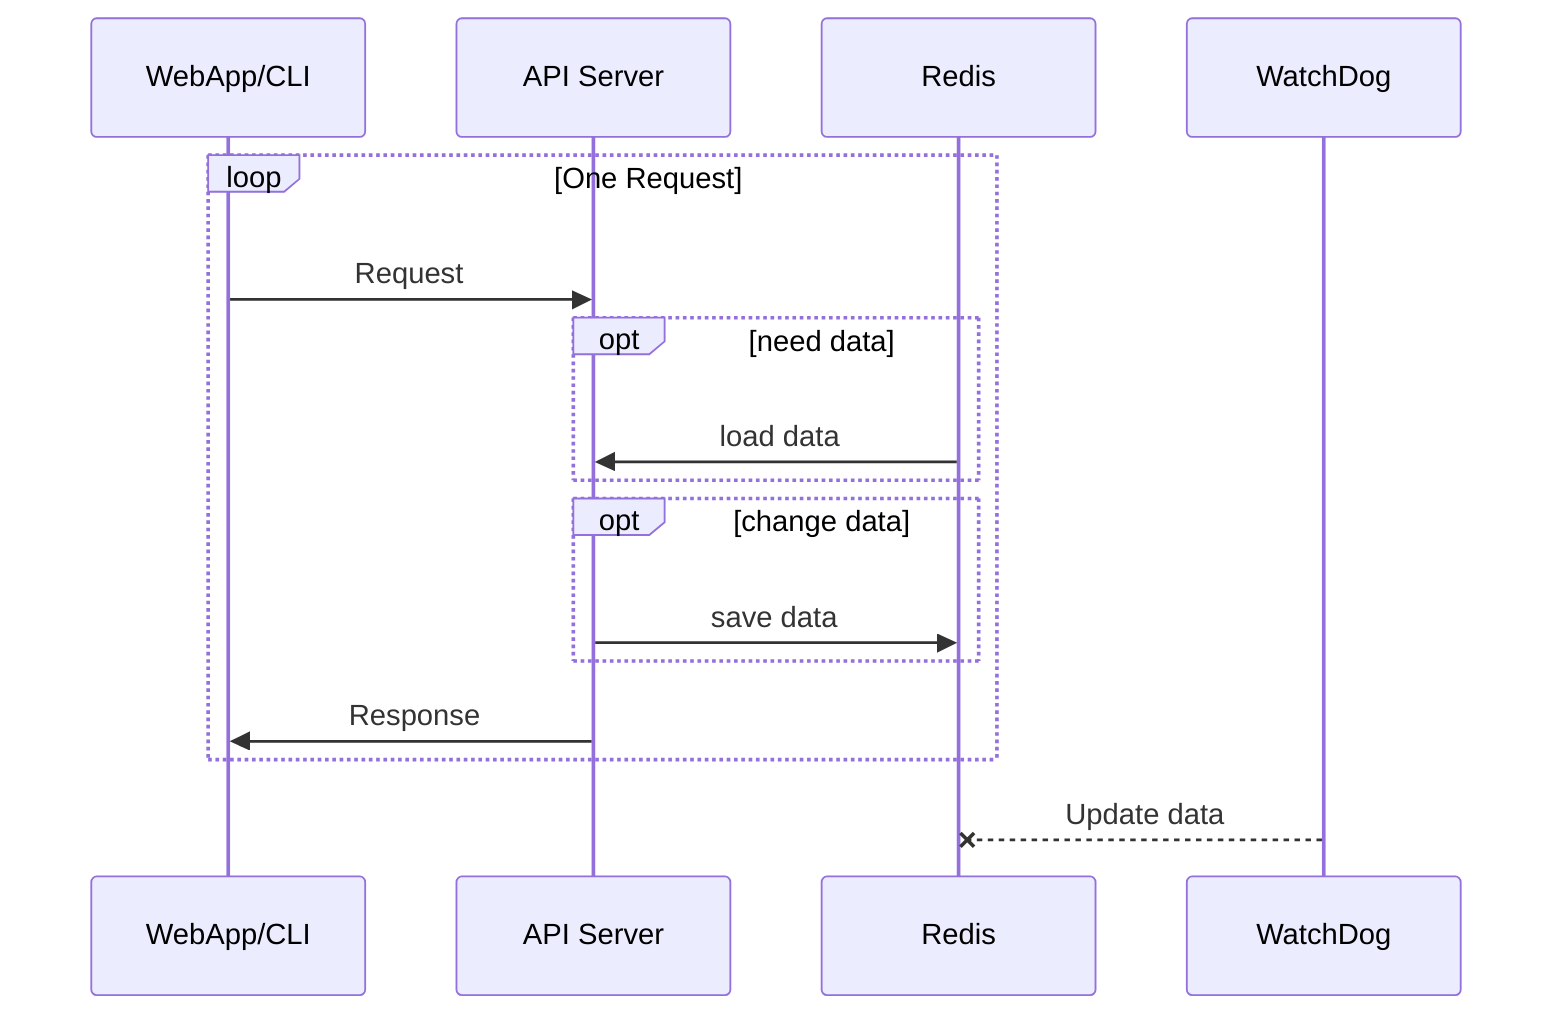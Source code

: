 sequenceDiagram
  loop One Request
    WebApp/CLI ->> API Server : Request
    opt need data
      Redis ->> API Server : load data
    end
    opt change data
      API Server ->> Redis : save data
    end
    API Server ->> WebApp/CLI : Response
  end
  WatchDog --x Redis : Update data